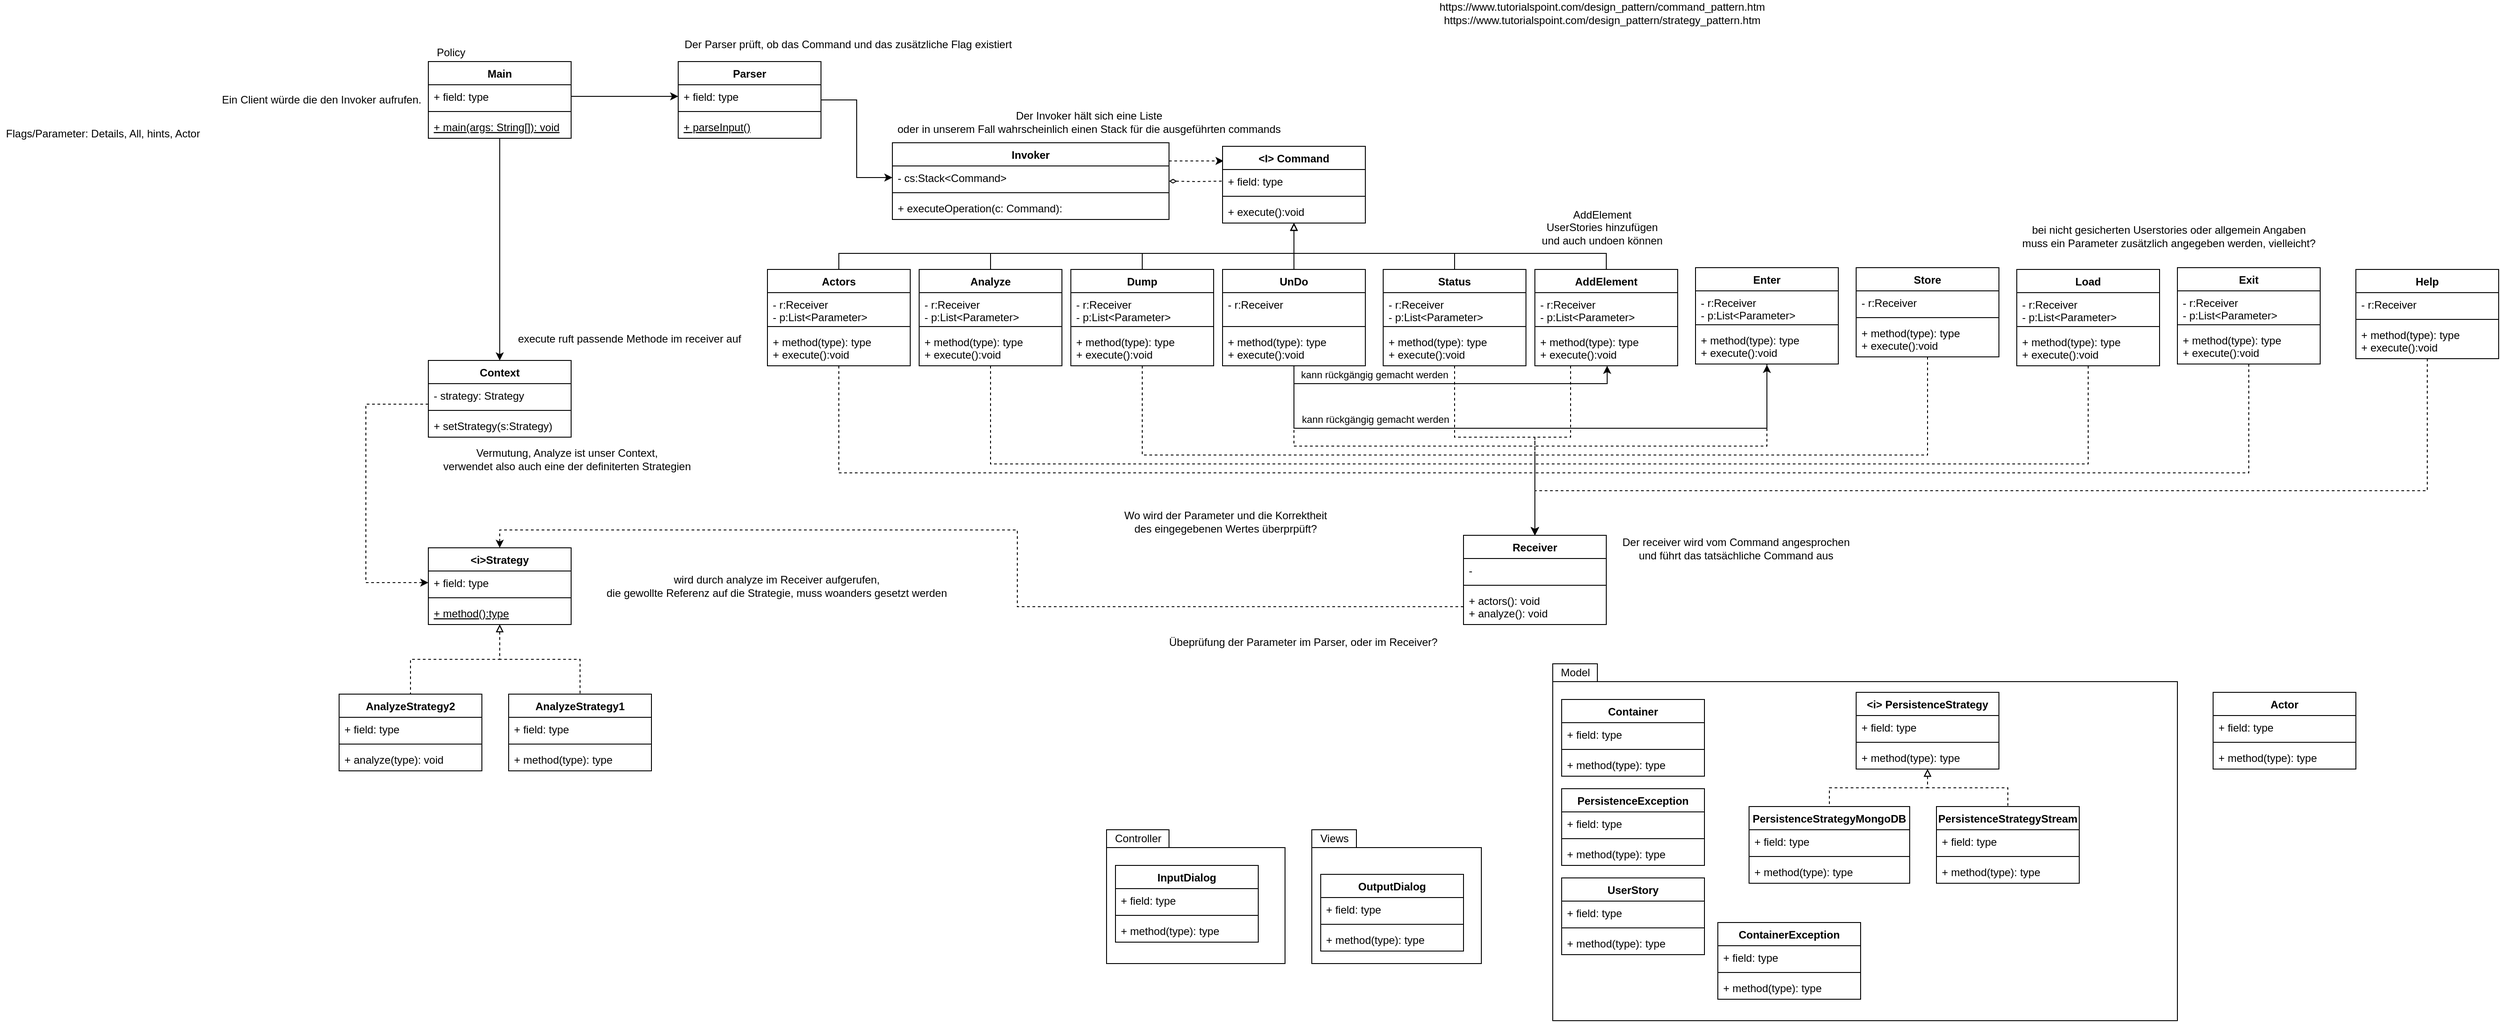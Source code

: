 <mxfile version="14.4.2" type="github">
  <diagram id="5BI3rPNFDfNl3alQkRcO" name="Page-1">
    <mxGraphModel dx="3760" dy="735" grid="1" gridSize="10" guides="1" tooltips="1" connect="1" arrows="1" fold="1" page="1" pageScale="1" pageWidth="1169" pageHeight="827" math="0" shadow="0">
      <root>
        <mxCell id="0" />
        <mxCell id="1" parent="0" />
        <mxCell id="6JhPH0XHJd65RkIRGvUt-177" value="" style="shape=folder;fontStyle=1;spacingTop=10;tabWidth=50;tabHeight=20;tabPosition=left;html=1;" parent="1" vertex="1">
          <mxGeometry x="-610" y="940" width="190" height="150" as="geometry" />
        </mxCell>
        <mxCell id="6JhPH0XHJd65RkIRGvUt-178" value="Views" style="text;html=1;align=center;verticalAlign=middle;resizable=0;points=[];autosize=1;" parent="1" vertex="1">
          <mxGeometry x="-610" y="940" width="50" height="20" as="geometry" />
        </mxCell>
        <mxCell id="6JhPH0XHJd65RkIRGvUt-179" value="OutputDialog" style="swimlane;fontStyle=1;align=center;verticalAlign=top;childLayout=stackLayout;horizontal=1;startSize=26;horizontalStack=0;resizeParent=1;resizeParentMax=0;resizeLast=0;collapsible=1;marginBottom=0;" parent="1" vertex="1">
          <mxGeometry x="-600" y="990" width="160" height="86" as="geometry" />
        </mxCell>
        <mxCell id="6JhPH0XHJd65RkIRGvUt-180" value="+ field: type" style="text;strokeColor=none;fillColor=none;align=left;verticalAlign=top;spacingLeft=4;spacingRight=4;overflow=hidden;rotatable=0;points=[[0,0.5],[1,0.5]];portConstraint=eastwest;" parent="6JhPH0XHJd65RkIRGvUt-179" vertex="1">
          <mxGeometry y="26" width="160" height="26" as="geometry" />
        </mxCell>
        <mxCell id="6JhPH0XHJd65RkIRGvUt-181" value="" style="line;strokeWidth=1;fillColor=none;align=left;verticalAlign=middle;spacingTop=-1;spacingLeft=3;spacingRight=3;rotatable=0;labelPosition=right;points=[];portConstraint=eastwest;" parent="6JhPH0XHJd65RkIRGvUt-179" vertex="1">
          <mxGeometry y="52" width="160" height="8" as="geometry" />
        </mxCell>
        <mxCell id="6JhPH0XHJd65RkIRGvUt-182" value="+ method(type): type" style="text;strokeColor=none;fillColor=none;align=left;verticalAlign=top;spacingLeft=4;spacingRight=4;overflow=hidden;rotatable=0;points=[[0,0.5],[1,0.5]];portConstraint=eastwest;" parent="6JhPH0XHJd65RkIRGvUt-179" vertex="1">
          <mxGeometry y="60" width="160" height="26" as="geometry" />
        </mxCell>
        <mxCell id="6JhPH0XHJd65RkIRGvUt-183" value="" style="shape=folder;fontStyle=1;spacingTop=10;tabWidth=50;tabHeight=20;tabPosition=left;html=1;" parent="1" vertex="1">
          <mxGeometry x="-340" y="754" width="700" height="400" as="geometry" />
        </mxCell>
        <mxCell id="6JhPH0XHJd65RkIRGvUt-184" value="Model" style="text;html=1;align=center;verticalAlign=middle;resizable=0;points=[];autosize=1;" parent="1" vertex="1">
          <mxGeometry x="-340" y="754" width="50" height="20" as="geometry" />
        </mxCell>
        <mxCell id="6JhPH0XHJd65RkIRGvUt-185" value="Container" style="swimlane;fontStyle=1;align=center;verticalAlign=top;childLayout=stackLayout;horizontal=1;startSize=26;horizontalStack=0;resizeParent=1;resizeParentMax=0;resizeLast=0;collapsible=1;marginBottom=0;" parent="1" vertex="1">
          <mxGeometry x="-330" y="794" width="160" height="86" as="geometry" />
        </mxCell>
        <mxCell id="6JhPH0XHJd65RkIRGvUt-186" value="+ field: type" style="text;strokeColor=none;fillColor=none;align=left;verticalAlign=top;spacingLeft=4;spacingRight=4;overflow=hidden;rotatable=0;points=[[0,0.5],[1,0.5]];portConstraint=eastwest;" parent="6JhPH0XHJd65RkIRGvUt-185" vertex="1">
          <mxGeometry y="26" width="160" height="26" as="geometry" />
        </mxCell>
        <mxCell id="6JhPH0XHJd65RkIRGvUt-187" value="" style="line;strokeWidth=1;fillColor=none;align=left;verticalAlign=middle;spacingTop=-1;spacingLeft=3;spacingRight=3;rotatable=0;labelPosition=right;points=[];portConstraint=eastwest;" parent="6JhPH0XHJd65RkIRGvUt-185" vertex="1">
          <mxGeometry y="52" width="160" height="8" as="geometry" />
        </mxCell>
        <mxCell id="6JhPH0XHJd65RkIRGvUt-188" value="+ method(type): type" style="text;strokeColor=none;fillColor=none;align=left;verticalAlign=top;spacingLeft=4;spacingRight=4;overflow=hidden;rotatable=0;points=[[0,0.5],[1,0.5]];portConstraint=eastwest;" parent="6JhPH0XHJd65RkIRGvUt-185" vertex="1">
          <mxGeometry y="60" width="160" height="26" as="geometry" />
        </mxCell>
        <mxCell id="6JhPH0XHJd65RkIRGvUt-189" value="ContainerException" style="swimlane;fontStyle=1;align=center;verticalAlign=top;childLayout=stackLayout;horizontal=1;startSize=26;horizontalStack=0;resizeParent=1;resizeParentMax=0;resizeLast=0;collapsible=1;marginBottom=0;" parent="1" vertex="1">
          <mxGeometry x="-155" y="1044" width="160" height="86" as="geometry" />
        </mxCell>
        <mxCell id="6JhPH0XHJd65RkIRGvUt-190" value="+ field: type" style="text;strokeColor=none;fillColor=none;align=left;verticalAlign=top;spacingLeft=4;spacingRight=4;overflow=hidden;rotatable=0;points=[[0,0.5],[1,0.5]];portConstraint=eastwest;" parent="6JhPH0XHJd65RkIRGvUt-189" vertex="1">
          <mxGeometry y="26" width="160" height="26" as="geometry" />
        </mxCell>
        <mxCell id="6JhPH0XHJd65RkIRGvUt-191" value="" style="line;strokeWidth=1;fillColor=none;align=left;verticalAlign=middle;spacingTop=-1;spacingLeft=3;spacingRight=3;rotatable=0;labelPosition=right;points=[];portConstraint=eastwest;" parent="6JhPH0XHJd65RkIRGvUt-189" vertex="1">
          <mxGeometry y="52" width="160" height="8" as="geometry" />
        </mxCell>
        <mxCell id="6JhPH0XHJd65RkIRGvUt-192" value="+ method(type): type" style="text;strokeColor=none;fillColor=none;align=left;verticalAlign=top;spacingLeft=4;spacingRight=4;overflow=hidden;rotatable=0;points=[[0,0.5],[1,0.5]];portConstraint=eastwest;" parent="6JhPH0XHJd65RkIRGvUt-189" vertex="1">
          <mxGeometry y="60" width="160" height="26" as="geometry" />
        </mxCell>
        <mxCell id="6JhPH0XHJd65RkIRGvUt-193" value="PersistenceException" style="swimlane;fontStyle=1;align=center;verticalAlign=top;childLayout=stackLayout;horizontal=1;startSize=26;horizontalStack=0;resizeParent=1;resizeParentMax=0;resizeLast=0;collapsible=1;marginBottom=0;" parent="1" vertex="1">
          <mxGeometry x="-330" y="894" width="160" height="86" as="geometry" />
        </mxCell>
        <mxCell id="6JhPH0XHJd65RkIRGvUt-194" value="+ field: type" style="text;strokeColor=none;fillColor=none;align=left;verticalAlign=top;spacingLeft=4;spacingRight=4;overflow=hidden;rotatable=0;points=[[0,0.5],[1,0.5]];portConstraint=eastwest;" parent="6JhPH0XHJd65RkIRGvUt-193" vertex="1">
          <mxGeometry y="26" width="160" height="26" as="geometry" />
        </mxCell>
        <mxCell id="6JhPH0XHJd65RkIRGvUt-195" value="" style="line;strokeWidth=1;fillColor=none;align=left;verticalAlign=middle;spacingTop=-1;spacingLeft=3;spacingRight=3;rotatable=0;labelPosition=right;points=[];portConstraint=eastwest;" parent="6JhPH0XHJd65RkIRGvUt-193" vertex="1">
          <mxGeometry y="52" width="160" height="8" as="geometry" />
        </mxCell>
        <mxCell id="6JhPH0XHJd65RkIRGvUt-196" value="+ method(type): type" style="text;strokeColor=none;fillColor=none;align=left;verticalAlign=top;spacingLeft=4;spacingRight=4;overflow=hidden;rotatable=0;points=[[0,0.5],[1,0.5]];portConstraint=eastwest;" parent="6JhPH0XHJd65RkIRGvUt-193" vertex="1">
          <mxGeometry y="60" width="160" height="26" as="geometry" />
        </mxCell>
        <mxCell id="6JhPH0XHJd65RkIRGvUt-197" value="PersistenceStrategyStream" style="swimlane;fontStyle=1;align=center;verticalAlign=top;childLayout=stackLayout;horizontal=1;startSize=26;horizontalStack=0;resizeParent=1;resizeParentMax=0;resizeLast=0;collapsible=1;marginBottom=0;" parent="1" vertex="1">
          <mxGeometry x="90" y="914" width="160" height="86" as="geometry" />
        </mxCell>
        <mxCell id="6JhPH0XHJd65RkIRGvUt-198" value="+ field: type" style="text;strokeColor=none;fillColor=none;align=left;verticalAlign=top;spacingLeft=4;spacingRight=4;overflow=hidden;rotatable=0;points=[[0,0.5],[1,0.5]];portConstraint=eastwest;" parent="6JhPH0XHJd65RkIRGvUt-197" vertex="1">
          <mxGeometry y="26" width="160" height="26" as="geometry" />
        </mxCell>
        <mxCell id="6JhPH0XHJd65RkIRGvUt-199" value="" style="line;strokeWidth=1;fillColor=none;align=left;verticalAlign=middle;spacingTop=-1;spacingLeft=3;spacingRight=3;rotatable=0;labelPosition=right;points=[];portConstraint=eastwest;" parent="6JhPH0XHJd65RkIRGvUt-197" vertex="1">
          <mxGeometry y="52" width="160" height="8" as="geometry" />
        </mxCell>
        <mxCell id="6JhPH0XHJd65RkIRGvUt-200" value="+ method(type): type" style="text;strokeColor=none;fillColor=none;align=left;verticalAlign=top;spacingLeft=4;spacingRight=4;overflow=hidden;rotatable=0;points=[[0,0.5],[1,0.5]];portConstraint=eastwest;" parent="6JhPH0XHJd65RkIRGvUt-197" vertex="1">
          <mxGeometry y="60" width="160" height="26" as="geometry" />
        </mxCell>
        <mxCell id="6JhPH0XHJd65RkIRGvUt-201" value="PersistenceStrategyMongoDB" style="swimlane;fontStyle=1;align=center;verticalAlign=top;childLayout=stackLayout;horizontal=1;startSize=26;horizontalStack=0;resizeParent=1;resizeParentMax=0;resizeLast=0;collapsible=1;marginBottom=0;" parent="1" vertex="1">
          <mxGeometry x="-120" y="914" width="180" height="86" as="geometry" />
        </mxCell>
        <mxCell id="6JhPH0XHJd65RkIRGvUt-202" value="+ field: type" style="text;strokeColor=none;fillColor=none;align=left;verticalAlign=top;spacingLeft=4;spacingRight=4;overflow=hidden;rotatable=0;points=[[0,0.5],[1,0.5]];portConstraint=eastwest;" parent="6JhPH0XHJd65RkIRGvUt-201" vertex="1">
          <mxGeometry y="26" width="180" height="26" as="geometry" />
        </mxCell>
        <mxCell id="6JhPH0XHJd65RkIRGvUt-203" value="" style="line;strokeWidth=1;fillColor=none;align=left;verticalAlign=middle;spacingTop=-1;spacingLeft=3;spacingRight=3;rotatable=0;labelPosition=right;points=[];portConstraint=eastwest;" parent="6JhPH0XHJd65RkIRGvUt-201" vertex="1">
          <mxGeometry y="52" width="180" height="8" as="geometry" />
        </mxCell>
        <mxCell id="6JhPH0XHJd65RkIRGvUt-204" value="+ method(type): type" style="text;strokeColor=none;fillColor=none;align=left;verticalAlign=top;spacingLeft=4;spacingRight=4;overflow=hidden;rotatable=0;points=[[0,0.5],[1,0.5]];portConstraint=eastwest;" parent="6JhPH0XHJd65RkIRGvUt-201" vertex="1">
          <mxGeometry y="60" width="180" height="26" as="geometry" />
        </mxCell>
        <mxCell id="6JhPH0XHJd65RkIRGvUt-205" value="UserStory" style="swimlane;fontStyle=1;align=center;verticalAlign=top;childLayout=stackLayout;horizontal=1;startSize=26;horizontalStack=0;resizeParent=1;resizeParentMax=0;resizeLast=0;collapsible=1;marginBottom=0;" parent="1" vertex="1">
          <mxGeometry x="-330" y="994" width="160" height="86" as="geometry" />
        </mxCell>
        <mxCell id="6JhPH0XHJd65RkIRGvUt-206" value="+ field: type" style="text;strokeColor=none;fillColor=none;align=left;verticalAlign=top;spacingLeft=4;spacingRight=4;overflow=hidden;rotatable=0;points=[[0,0.5],[1,0.5]];portConstraint=eastwest;" parent="6JhPH0XHJd65RkIRGvUt-205" vertex="1">
          <mxGeometry y="26" width="160" height="26" as="geometry" />
        </mxCell>
        <mxCell id="6JhPH0XHJd65RkIRGvUt-207" value="" style="line;strokeWidth=1;fillColor=none;align=left;verticalAlign=middle;spacingTop=-1;spacingLeft=3;spacingRight=3;rotatable=0;labelPosition=right;points=[];portConstraint=eastwest;" parent="6JhPH0XHJd65RkIRGvUt-205" vertex="1">
          <mxGeometry y="52" width="160" height="8" as="geometry" />
        </mxCell>
        <mxCell id="6JhPH0XHJd65RkIRGvUt-208" value="+ method(type): type" style="text;strokeColor=none;fillColor=none;align=left;verticalAlign=top;spacingLeft=4;spacingRight=4;overflow=hidden;rotatable=0;points=[[0,0.5],[1,0.5]];portConstraint=eastwest;" parent="6JhPH0XHJd65RkIRGvUt-205" vertex="1">
          <mxGeometry y="60" width="160" height="26" as="geometry" />
        </mxCell>
        <mxCell id="6JhPH0XHJd65RkIRGvUt-209" style="edgeStyle=orthogonalEdgeStyle;rounded=0;orthogonalLoop=1;jettySize=auto;html=1;entryX=0.5;entryY=0;entryDx=0;entryDy=0;endArrow=none;endFill=0;startArrow=block;startFill=0;dashed=1;" parent="1" source="6JhPH0XHJd65RkIRGvUt-211" target="6JhPH0XHJd65RkIRGvUt-197" edge="1">
          <mxGeometry relative="1" as="geometry" />
        </mxCell>
        <mxCell id="6JhPH0XHJd65RkIRGvUt-210" style="edgeStyle=orthogonalEdgeStyle;rounded=0;orthogonalLoop=1;jettySize=auto;html=1;entryX=0.5;entryY=0;entryDx=0;entryDy=0;endArrow=none;endFill=0;startArrow=block;startFill=0;dashed=1;" parent="1" source="6JhPH0XHJd65RkIRGvUt-211" target="6JhPH0XHJd65RkIRGvUt-201" edge="1">
          <mxGeometry relative="1" as="geometry" />
        </mxCell>
        <mxCell id="6JhPH0XHJd65RkIRGvUt-211" value="&lt;i&gt; PersistenceStrategy" style="swimlane;fontStyle=1;align=center;verticalAlign=top;childLayout=stackLayout;horizontal=1;startSize=26;horizontalStack=0;resizeParent=1;resizeParentMax=0;resizeLast=0;collapsible=1;marginBottom=0;" parent="1" vertex="1">
          <mxGeometry y="786" width="160" height="86" as="geometry" />
        </mxCell>
        <mxCell id="6JhPH0XHJd65RkIRGvUt-212" value="+ field: type" style="text;strokeColor=none;fillColor=none;align=left;verticalAlign=top;spacingLeft=4;spacingRight=4;overflow=hidden;rotatable=0;points=[[0,0.5],[1,0.5]];portConstraint=eastwest;" parent="6JhPH0XHJd65RkIRGvUt-211" vertex="1">
          <mxGeometry y="26" width="160" height="26" as="geometry" />
        </mxCell>
        <mxCell id="6JhPH0XHJd65RkIRGvUt-213" value="" style="line;strokeWidth=1;fillColor=none;align=left;verticalAlign=middle;spacingTop=-1;spacingLeft=3;spacingRight=3;rotatable=0;labelPosition=right;points=[];portConstraint=eastwest;" parent="6JhPH0XHJd65RkIRGvUt-211" vertex="1">
          <mxGeometry y="52" width="160" height="8" as="geometry" />
        </mxCell>
        <mxCell id="6JhPH0XHJd65RkIRGvUt-214" value="+ method(type): type" style="text;strokeColor=none;fillColor=none;align=left;verticalAlign=top;spacingLeft=4;spacingRight=4;overflow=hidden;rotatable=0;points=[[0,0.5],[1,0.5]];portConstraint=eastwest;" parent="6JhPH0XHJd65RkIRGvUt-211" vertex="1">
          <mxGeometry y="60" width="160" height="26" as="geometry" />
        </mxCell>
        <mxCell id="6JhPH0XHJd65RkIRGvUt-215" value="" style="shape=folder;fontStyle=1;spacingTop=10;tabWidth=70;tabHeight=20;tabPosition=left;html=1;" parent="1" vertex="1">
          <mxGeometry x="-840" y="940" width="200" height="150" as="geometry" />
        </mxCell>
        <mxCell id="6JhPH0XHJd65RkIRGvUt-216" value="Controller" style="text;html=1;align=center;verticalAlign=middle;resizable=0;points=[];autosize=1;" parent="1" vertex="1">
          <mxGeometry x="-840" y="940" width="70" height="20" as="geometry" />
        </mxCell>
        <mxCell id="6JhPH0XHJd65RkIRGvUt-217" value="InputDialog" style="swimlane;fontStyle=1;align=center;verticalAlign=top;childLayout=stackLayout;horizontal=1;startSize=26;horizontalStack=0;resizeParent=1;resizeParentMax=0;resizeLast=0;collapsible=1;marginBottom=0;" parent="1" vertex="1">
          <mxGeometry x="-830" y="980" width="160" height="86" as="geometry" />
        </mxCell>
        <mxCell id="6JhPH0XHJd65RkIRGvUt-218" value="+ field: type" style="text;strokeColor=none;fillColor=none;align=left;verticalAlign=top;spacingLeft=4;spacingRight=4;overflow=hidden;rotatable=0;points=[[0,0.5],[1,0.5]];portConstraint=eastwest;" parent="6JhPH0XHJd65RkIRGvUt-217" vertex="1">
          <mxGeometry y="26" width="160" height="26" as="geometry" />
        </mxCell>
        <mxCell id="6JhPH0XHJd65RkIRGvUt-219" value="" style="line;strokeWidth=1;fillColor=none;align=left;verticalAlign=middle;spacingTop=-1;spacingLeft=3;spacingRight=3;rotatable=0;labelPosition=right;points=[];portConstraint=eastwest;" parent="6JhPH0XHJd65RkIRGvUt-217" vertex="1">
          <mxGeometry y="52" width="160" height="8" as="geometry" />
        </mxCell>
        <mxCell id="6JhPH0XHJd65RkIRGvUt-220" value="+ method(type): type" style="text;strokeColor=none;fillColor=none;align=left;verticalAlign=top;spacingLeft=4;spacingRight=4;overflow=hidden;rotatable=0;points=[[0,0.5],[1,0.5]];portConstraint=eastwest;" parent="6JhPH0XHJd65RkIRGvUt-217" vertex="1">
          <mxGeometry y="60" width="160" height="26" as="geometry" />
        </mxCell>
        <mxCell id="6JhPH0XHJd65RkIRGvUt-222" style="edgeStyle=orthogonalEdgeStyle;rounded=0;orthogonalLoop=1;jettySize=auto;html=1;entryX=0.5;entryY=0;entryDx=0;entryDy=0;exitX=0.5;exitY=1;exitDx=0;exitDy=0;exitPerimeter=0;" parent="1" source="6JhPH0XHJd65RkIRGvUt-226" target="6JhPH0XHJd65RkIRGvUt-296" edge="1">
          <mxGeometry relative="1" as="geometry">
            <Array as="points">
              <mxPoint x="-1520" y="330" />
              <mxPoint x="-1520" y="330" />
            </Array>
          </mxGeometry>
        </mxCell>
        <mxCell id="6JhPH0XHJd65RkIRGvUt-223" value="Main" style="swimlane;fontStyle=1;align=center;verticalAlign=top;childLayout=stackLayout;horizontal=1;startSize=26;horizontalStack=0;resizeParent=1;resizeParentMax=0;resizeLast=0;collapsible=1;marginBottom=0;" parent="1" vertex="1">
          <mxGeometry x="-1600" y="79" width="160" height="86" as="geometry" />
        </mxCell>
        <mxCell id="6JhPH0XHJd65RkIRGvUt-224" value="+ field: type" style="text;strokeColor=none;fillColor=none;align=left;verticalAlign=top;spacingLeft=4;spacingRight=4;overflow=hidden;rotatable=0;points=[[0,0.5],[1,0.5]];portConstraint=eastwest;" parent="6JhPH0XHJd65RkIRGvUt-223" vertex="1">
          <mxGeometry y="26" width="160" height="26" as="geometry" />
        </mxCell>
        <mxCell id="6JhPH0XHJd65RkIRGvUt-225" value="" style="line;strokeWidth=1;fillColor=none;align=left;verticalAlign=middle;spacingTop=-1;spacingLeft=3;spacingRight=3;rotatable=0;labelPosition=right;points=[];portConstraint=eastwest;" parent="6JhPH0XHJd65RkIRGvUt-223" vertex="1">
          <mxGeometry y="52" width="160" height="8" as="geometry" />
        </mxCell>
        <mxCell id="6JhPH0XHJd65RkIRGvUt-226" value="+ main(args: String[]): void" style="text;strokeColor=none;fillColor=none;align=left;verticalAlign=top;spacingLeft=4;spacingRight=4;overflow=hidden;rotatable=0;points=[[0,0.5],[1,0.5]];portConstraint=eastwest;fontStyle=4" parent="6JhPH0XHJd65RkIRGvUt-223" vertex="1">
          <mxGeometry y="60" width="160" height="26" as="geometry" />
        </mxCell>
        <mxCell id="6JhPH0XHJd65RkIRGvUt-227" style="edgeStyle=orthogonalEdgeStyle;rounded=0;orthogonalLoop=1;jettySize=auto;html=1;entryX=0.007;entryY=0.191;entryDx=0;entryDy=0;entryPerimeter=0;startArrow=none;startFill=0;dashed=1;" parent="1" source="6JhPH0XHJd65RkIRGvUt-228" target="6JhPH0XHJd65RkIRGvUt-238" edge="1">
          <mxGeometry relative="1" as="geometry">
            <Array as="points">
              <mxPoint x="-740" y="190" />
            </Array>
          </mxGeometry>
        </mxCell>
        <mxCell id="6JhPH0XHJd65RkIRGvUt-228" value="Invoker" style="swimlane;fontStyle=1;align=center;verticalAlign=top;childLayout=stackLayout;horizontal=1;startSize=26;horizontalStack=0;resizeParent=1;resizeParentMax=0;resizeLast=0;collapsible=1;marginBottom=0;" parent="1" vertex="1">
          <mxGeometry x="-1080" y="170" width="310" height="86" as="geometry" />
        </mxCell>
        <mxCell id="6JhPH0XHJd65RkIRGvUt-229" value="- cs:Stack&lt;Command&gt;" style="text;strokeColor=none;fillColor=none;align=left;verticalAlign=top;spacingLeft=4;spacingRight=4;overflow=hidden;rotatable=0;points=[[0,0.5],[1,0.5]];portConstraint=eastwest;" parent="6JhPH0XHJd65RkIRGvUt-228" vertex="1">
          <mxGeometry y="26" width="310" height="26" as="geometry" />
        </mxCell>
        <mxCell id="6JhPH0XHJd65RkIRGvUt-230" value="" style="line;strokeWidth=1;fillColor=none;align=left;verticalAlign=middle;spacingTop=-1;spacingLeft=3;spacingRight=3;rotatable=0;labelPosition=right;points=[];portConstraint=eastwest;" parent="6JhPH0XHJd65RkIRGvUt-228" vertex="1">
          <mxGeometry y="52" width="310" height="8" as="geometry" />
        </mxCell>
        <mxCell id="6JhPH0XHJd65RkIRGvUt-231" value="+ executeOperation(c: Command): " style="text;strokeColor=none;fillColor=none;align=left;verticalAlign=top;spacingLeft=4;spacingRight=4;overflow=hidden;rotatable=0;points=[[0,0.5],[1,0.5]];portConstraint=eastwest;fontStyle=0" parent="6JhPH0XHJd65RkIRGvUt-228" vertex="1">
          <mxGeometry y="60" width="310" height="26" as="geometry" />
        </mxCell>
        <mxCell id="6JhPH0XHJd65RkIRGvUt-232" style="edgeStyle=orthogonalEdgeStyle;rounded=0;orthogonalLoop=1;jettySize=auto;html=1;entryX=0.5;entryY=0;entryDx=0;entryDy=0;startArrow=block;startFill=0;endArrow=none;endFill=0;" parent="1" source="6JhPH0XHJd65RkIRGvUt-238" target="6JhPH0XHJd65RkIRGvUt-277" edge="1">
          <mxGeometry relative="1" as="geometry">
            <Array as="points">
              <mxPoint x="-630" y="294" />
              <mxPoint x="-800" y="294" />
            </Array>
          </mxGeometry>
        </mxCell>
        <mxCell id="6JhPH0XHJd65RkIRGvUt-233" style="edgeStyle=orthogonalEdgeStyle;rounded=0;orthogonalLoop=1;jettySize=auto;html=1;entryX=0.5;entryY=0;entryDx=0;entryDy=0;startArrow=block;startFill=0;endArrow=none;endFill=0;" parent="1" source="6JhPH0XHJd65RkIRGvUt-238" target="6JhPH0XHJd65RkIRGvUt-267" edge="1">
          <mxGeometry relative="1" as="geometry" />
        </mxCell>
        <mxCell id="6JhPH0XHJd65RkIRGvUt-234" style="edgeStyle=orthogonalEdgeStyle;rounded=0;orthogonalLoop=1;jettySize=auto;html=1;entryX=0.5;entryY=0;entryDx=0;entryDy=0;startArrow=block;startFill=0;endArrow=none;endFill=0;" parent="1" source="6JhPH0XHJd65RkIRGvUt-238" target="6JhPH0XHJd65RkIRGvUt-248" edge="1">
          <mxGeometry relative="1" as="geometry">
            <Array as="points">
              <mxPoint x="-630" y="294" />
              <mxPoint x="-970" y="294" />
            </Array>
          </mxGeometry>
        </mxCell>
        <mxCell id="6JhPH0XHJd65RkIRGvUt-235" style="edgeStyle=orthogonalEdgeStyle;rounded=0;orthogonalLoop=1;jettySize=auto;html=1;entryX=0.5;entryY=0;entryDx=0;entryDy=0;startArrow=block;startFill=0;endArrow=none;endFill=0;" parent="1" source="6JhPH0XHJd65RkIRGvUt-238" target="6JhPH0XHJd65RkIRGvUt-258" edge="1">
          <mxGeometry relative="1" as="geometry">
            <Array as="points">
              <mxPoint x="-630" y="294" />
              <mxPoint x="-1140" y="294" />
            </Array>
          </mxGeometry>
        </mxCell>
        <mxCell id="6JhPH0XHJd65RkIRGvUt-236" style="edgeStyle=orthogonalEdgeStyle;rounded=0;orthogonalLoop=1;jettySize=auto;html=1;entryX=0.5;entryY=0;entryDx=0;entryDy=0;startArrow=block;startFill=0;endArrow=none;endFill=0;" parent="1" source="6JhPH0XHJd65RkIRGvUt-238" target="6JhPH0XHJd65RkIRGvUt-272" edge="1">
          <mxGeometry relative="1" as="geometry">
            <Array as="points">
              <mxPoint x="-630" y="294" />
              <mxPoint x="-450" y="294" />
            </Array>
          </mxGeometry>
        </mxCell>
        <mxCell id="6JhPH0XHJd65RkIRGvUt-237" style="edgeStyle=orthogonalEdgeStyle;rounded=0;orthogonalLoop=1;jettySize=auto;html=1;entryX=0.5;entryY=0;entryDx=0;entryDy=0;startArrow=block;startFill=0;endArrow=none;endFill=0;" parent="1" source="6JhPH0XHJd65RkIRGvUt-238" target="6JhPH0XHJd65RkIRGvUt-253" edge="1">
          <mxGeometry relative="1" as="geometry">
            <Array as="points">
              <mxPoint x="-630" y="294" />
              <mxPoint x="-280" y="294" />
            </Array>
          </mxGeometry>
        </mxCell>
        <mxCell id="6JhPH0XHJd65RkIRGvUt-238" value="&lt;I&gt; Command" style="swimlane;fontStyle=1;align=center;verticalAlign=top;childLayout=stackLayout;horizontal=1;startSize=26;horizontalStack=0;resizeParent=1;resizeParentMax=0;resizeLast=0;collapsible=1;marginBottom=0;" parent="1" vertex="1">
          <mxGeometry x="-710" y="174" width="160" height="86" as="geometry" />
        </mxCell>
        <mxCell id="6JhPH0XHJd65RkIRGvUt-239" value="+ field: type" style="text;strokeColor=none;fillColor=none;align=left;verticalAlign=top;spacingLeft=4;spacingRight=4;overflow=hidden;rotatable=0;points=[[0,0.5],[1,0.5]];portConstraint=eastwest;" parent="6JhPH0XHJd65RkIRGvUt-238" vertex="1">
          <mxGeometry y="26" width="160" height="26" as="geometry" />
        </mxCell>
        <mxCell id="6JhPH0XHJd65RkIRGvUt-240" value="" style="line;strokeWidth=1;fillColor=none;align=left;verticalAlign=middle;spacingTop=-1;spacingLeft=3;spacingRight=3;rotatable=0;labelPosition=right;points=[];portConstraint=eastwest;" parent="6JhPH0XHJd65RkIRGvUt-238" vertex="1">
          <mxGeometry y="52" width="160" height="8" as="geometry" />
        </mxCell>
        <mxCell id="6JhPH0XHJd65RkIRGvUt-241" value="+ execute():void" style="text;strokeColor=none;fillColor=none;align=left;verticalAlign=top;spacingLeft=4;spacingRight=4;overflow=hidden;rotatable=0;points=[[0,0.5],[1,0.5]];portConstraint=eastwest;fontStyle=0" parent="6JhPH0XHJd65RkIRGvUt-238" vertex="1">
          <mxGeometry y="60" width="160" height="26" as="geometry" />
        </mxCell>
        <mxCell id="6JhPH0XHJd65RkIRGvUt-242" style="edgeStyle=orthogonalEdgeStyle;rounded=0;orthogonalLoop=1;jettySize=auto;html=1;entryX=0;entryY=0.5;entryDx=0;entryDy=0;dashed=1;startArrow=diamondThin;startFill=0;endArrow=none;endFill=0;" parent="1" target="6JhPH0XHJd65RkIRGvUt-239" edge="1">
          <mxGeometry relative="1" as="geometry">
            <mxPoint x="-770" y="213" as="sourcePoint" />
          </mxGeometry>
        </mxCell>
        <mxCell id="6JhPH0XHJd65RkIRGvUt-243" value="Receiver" style="swimlane;fontStyle=1;align=center;verticalAlign=top;childLayout=stackLayout;horizontal=1;startSize=26;horizontalStack=0;resizeParent=1;resizeParentMax=0;resizeLast=0;collapsible=1;marginBottom=0;" parent="1" vertex="1">
          <mxGeometry x="-440" y="610" width="160" height="100" as="geometry" />
        </mxCell>
        <mxCell id="6JhPH0XHJd65RkIRGvUt-244" value="-" style="text;strokeColor=none;fillColor=none;align=left;verticalAlign=top;spacingLeft=4;spacingRight=4;overflow=hidden;rotatable=0;points=[[0,0.5],[1,0.5]];portConstraint=eastwest;" parent="6JhPH0XHJd65RkIRGvUt-243" vertex="1">
          <mxGeometry y="26" width="160" height="26" as="geometry" />
        </mxCell>
        <mxCell id="6JhPH0XHJd65RkIRGvUt-245" value="" style="line;strokeWidth=1;fillColor=none;align=left;verticalAlign=middle;spacingTop=-1;spacingLeft=3;spacingRight=3;rotatable=0;labelPosition=right;points=[];portConstraint=eastwest;" parent="6JhPH0XHJd65RkIRGvUt-243" vertex="1">
          <mxGeometry y="52" width="160" height="8" as="geometry" />
        </mxCell>
        <mxCell id="6JhPH0XHJd65RkIRGvUt-246" value="+ actors(): void&#xa;+ analyze(): void&#xa;" style="text;strokeColor=none;fillColor=none;align=left;verticalAlign=top;spacingLeft=4;spacingRight=4;overflow=hidden;rotatable=0;points=[[0,0.5],[1,0.5]];portConstraint=eastwest;fontStyle=0" parent="6JhPH0XHJd65RkIRGvUt-243" vertex="1">
          <mxGeometry y="60" width="160" height="40" as="geometry" />
        </mxCell>
        <mxCell id="6JhPH0XHJd65RkIRGvUt-247" style="edgeStyle=orthogonalEdgeStyle;rounded=0;orthogonalLoop=1;jettySize=auto;html=1;entryX=0.5;entryY=0;entryDx=0;entryDy=0;dashed=1;startArrow=none;startFill=0;" parent="1" source="6JhPH0XHJd65RkIRGvUt-248" target="6JhPH0XHJd65RkIRGvUt-243" edge="1">
          <mxGeometry relative="1" as="geometry">
            <Array as="points">
              <mxPoint x="-970" y="530" />
              <mxPoint x="-360" y="530" />
            </Array>
          </mxGeometry>
        </mxCell>
        <mxCell id="6JhPH0XHJd65RkIRGvUt-248" value="Analyze" style="swimlane;fontStyle=1;align=center;verticalAlign=top;childLayout=stackLayout;horizontal=1;startSize=26;horizontalStack=0;resizeParent=1;resizeParentMax=0;resizeLast=0;collapsible=1;marginBottom=0;" parent="1" vertex="1">
          <mxGeometry x="-1050" y="312" width="160" height="108" as="geometry" />
        </mxCell>
        <mxCell id="6JhPH0XHJd65RkIRGvUt-249" value="- r:Receiver&#xa;- p:List&lt;Parameter&gt;&#xa;&#xa;&#xa;" style="text;strokeColor=none;fillColor=none;align=left;verticalAlign=top;spacingLeft=4;spacingRight=4;overflow=hidden;rotatable=0;points=[[0,0.5],[1,0.5]];portConstraint=eastwest;" parent="6JhPH0XHJd65RkIRGvUt-248" vertex="1">
          <mxGeometry y="26" width="160" height="34" as="geometry" />
        </mxCell>
        <mxCell id="6JhPH0XHJd65RkIRGvUt-250" value="" style="line;strokeWidth=1;fillColor=none;align=left;verticalAlign=middle;spacingTop=-1;spacingLeft=3;spacingRight=3;rotatable=0;labelPosition=right;points=[];portConstraint=eastwest;" parent="6JhPH0XHJd65RkIRGvUt-248" vertex="1">
          <mxGeometry y="60" width="160" height="8" as="geometry" />
        </mxCell>
        <mxCell id="6JhPH0XHJd65RkIRGvUt-251" value="+ method(type): type&#xa;+ execute():void" style="text;strokeColor=none;fillColor=none;align=left;verticalAlign=top;spacingLeft=4;spacingRight=4;overflow=hidden;rotatable=0;points=[[0,0.5],[1,0.5]];portConstraint=eastwest;fontStyle=0" parent="6JhPH0XHJd65RkIRGvUt-248" vertex="1">
          <mxGeometry y="68" width="160" height="40" as="geometry" />
        </mxCell>
        <mxCell id="6JhPH0XHJd65RkIRGvUt-252" style="edgeStyle=orthogonalEdgeStyle;rounded=0;orthogonalLoop=1;jettySize=auto;html=1;entryX=0.5;entryY=0;entryDx=0;entryDy=0;dashed=1;startArrow=none;startFill=0;exitX=0.25;exitY=1;exitDx=0;exitDy=0;" parent="1" source="6JhPH0XHJd65RkIRGvUt-253" target="6JhPH0XHJd65RkIRGvUt-243" edge="1">
          <mxGeometry relative="1" as="geometry">
            <Array as="points">
              <mxPoint x="-320" y="500" />
              <mxPoint x="-360" y="500" />
            </Array>
          </mxGeometry>
        </mxCell>
        <mxCell id="6JhPH0XHJd65RkIRGvUt-253" value="AddElement" style="swimlane;fontStyle=1;align=center;verticalAlign=top;childLayout=stackLayout;horizontal=1;startSize=26;horizontalStack=0;resizeParent=1;resizeParentMax=0;resizeLast=0;collapsible=1;marginBottom=0;" parent="1" vertex="1">
          <mxGeometry x="-360" y="312" width="160" height="108" as="geometry" />
        </mxCell>
        <mxCell id="6JhPH0XHJd65RkIRGvUt-254" value="- r:Receiver&#xa;- p:List&lt;Parameter&gt;&#xa;&#xa;&#xa;" style="text;strokeColor=none;fillColor=none;align=left;verticalAlign=top;spacingLeft=4;spacingRight=4;overflow=hidden;rotatable=0;points=[[0,0.5],[1,0.5]];portConstraint=eastwest;" parent="6JhPH0XHJd65RkIRGvUt-253" vertex="1">
          <mxGeometry y="26" width="160" height="34" as="geometry" />
        </mxCell>
        <mxCell id="6JhPH0XHJd65RkIRGvUt-255" value="" style="line;strokeWidth=1;fillColor=none;align=left;verticalAlign=middle;spacingTop=-1;spacingLeft=3;spacingRight=3;rotatable=0;labelPosition=right;points=[];portConstraint=eastwest;" parent="6JhPH0XHJd65RkIRGvUt-253" vertex="1">
          <mxGeometry y="60" width="160" height="8" as="geometry" />
        </mxCell>
        <mxCell id="6JhPH0XHJd65RkIRGvUt-256" value="+ method(type): type&#xa;+ execute():void" style="text;strokeColor=none;fillColor=none;align=left;verticalAlign=top;spacingLeft=4;spacingRight=4;overflow=hidden;rotatable=0;points=[[0,0.5],[1,0.5]];portConstraint=eastwest;fontStyle=0" parent="6JhPH0XHJd65RkIRGvUt-253" vertex="1">
          <mxGeometry y="68" width="160" height="40" as="geometry" />
        </mxCell>
        <mxCell id="6JhPH0XHJd65RkIRGvUt-257" style="edgeStyle=orthogonalEdgeStyle;rounded=0;orthogonalLoop=1;jettySize=auto;html=1;entryX=0.5;entryY=0;entryDx=0;entryDy=0;dashed=1;startArrow=none;startFill=0;" parent="1" source="6JhPH0XHJd65RkIRGvUt-258" target="6JhPH0XHJd65RkIRGvUt-243" edge="1">
          <mxGeometry relative="1" as="geometry">
            <Array as="points">
              <mxPoint x="-1140" y="540" />
              <mxPoint x="-360" y="540" />
            </Array>
          </mxGeometry>
        </mxCell>
        <mxCell id="6JhPH0XHJd65RkIRGvUt-258" value="Actors" style="swimlane;fontStyle=1;align=center;verticalAlign=top;childLayout=stackLayout;horizontal=1;startSize=26;horizontalStack=0;resizeParent=1;resizeParentMax=0;resizeLast=0;collapsible=1;marginBottom=0;" parent="1" vertex="1">
          <mxGeometry x="-1220" y="312" width="160" height="108" as="geometry" />
        </mxCell>
        <mxCell id="6JhPH0XHJd65RkIRGvUt-259" value="- r:Receiver&#xa;- p:List&lt;Parameter&gt;&#xa;" style="text;strokeColor=none;fillColor=none;align=left;verticalAlign=top;spacingLeft=4;spacingRight=4;overflow=hidden;rotatable=0;points=[[0,0.5],[1,0.5]];portConstraint=eastwest;" parent="6JhPH0XHJd65RkIRGvUt-258" vertex="1">
          <mxGeometry y="26" width="160" height="34" as="geometry" />
        </mxCell>
        <mxCell id="6JhPH0XHJd65RkIRGvUt-260" value="" style="line;strokeWidth=1;fillColor=none;align=left;verticalAlign=middle;spacingTop=-1;spacingLeft=3;spacingRight=3;rotatable=0;labelPosition=right;points=[];portConstraint=eastwest;" parent="6JhPH0XHJd65RkIRGvUt-258" vertex="1">
          <mxGeometry y="60" width="160" height="8" as="geometry" />
        </mxCell>
        <mxCell id="6JhPH0XHJd65RkIRGvUt-261" value="+ method(type): type&#xa;+ execute():void" style="text;strokeColor=none;fillColor=none;align=left;verticalAlign=top;spacingLeft=4;spacingRight=4;overflow=hidden;rotatable=0;points=[[0,0.5],[1,0.5]];portConstraint=eastwest;fontStyle=0" parent="6JhPH0XHJd65RkIRGvUt-258" vertex="1">
          <mxGeometry y="68" width="160" height="40" as="geometry" />
        </mxCell>
        <mxCell id="6JhPH0XHJd65RkIRGvUt-262" style="edgeStyle=orthogonalEdgeStyle;rounded=0;orthogonalLoop=1;jettySize=auto;html=1;entryX=0.506;entryY=1;entryDx=0;entryDy=0;entryPerimeter=0;" parent="1" source="6JhPH0XHJd65RkIRGvUt-267" target="6JhPH0XHJd65RkIRGvUt-256" edge="1">
          <mxGeometry relative="1" as="geometry">
            <mxPoint x="-550" y="460" as="targetPoint" />
            <Array as="points">
              <mxPoint x="-630" y="440" />
              <mxPoint x="-279" y="440" />
            </Array>
          </mxGeometry>
        </mxCell>
        <mxCell id="6JhPH0XHJd65RkIRGvUt-263" value="kann rückgängig gemacht werden" style="edgeLabel;html=1;align=center;verticalAlign=middle;resizable=0;points=[];" parent="6JhPH0XHJd65RkIRGvUt-262" vertex="1" connectable="0">
          <mxGeometry x="-0.125" y="-3" relative="1" as="geometry">
            <mxPoint x="-61" y="-13" as="offset" />
          </mxGeometry>
        </mxCell>
        <mxCell id="6JhPH0XHJd65RkIRGvUt-264" style="edgeStyle=orthogonalEdgeStyle;rounded=0;orthogonalLoop=1;jettySize=auto;html=1;entryX=0.5;entryY=1.025;entryDx=0;entryDy=0;entryPerimeter=0;" parent="1" source="6JhPH0XHJd65RkIRGvUt-267" target="6JhPH0XHJd65RkIRGvUt-310" edge="1">
          <mxGeometry relative="1" as="geometry">
            <mxPoint x="-360" y="490" as="targetPoint" />
            <Array as="points">
              <mxPoint x="-630" y="490" />
              <mxPoint x="-100" y="490" />
            </Array>
          </mxGeometry>
        </mxCell>
        <mxCell id="6JhPH0XHJd65RkIRGvUt-265" value="kann rückgängig gemacht werden" style="edgeLabel;html=1;align=center;verticalAlign=middle;resizable=0;points=[];" parent="6JhPH0XHJd65RkIRGvUt-264" vertex="1" connectable="0">
          <mxGeometry x="-0.039" y="2" relative="1" as="geometry">
            <mxPoint x="-162" y="-8" as="offset" />
          </mxGeometry>
        </mxCell>
        <mxCell id="6JhPH0XHJd65RkIRGvUt-266" style="edgeStyle=orthogonalEdgeStyle;rounded=0;orthogonalLoop=1;jettySize=auto;html=1;entryX=0.5;entryY=0;entryDx=0;entryDy=0;dashed=1;startArrow=none;startFill=0;" parent="1" source="6JhPH0XHJd65RkIRGvUt-267" target="6JhPH0XHJd65RkIRGvUt-243" edge="1">
          <mxGeometry relative="1" as="geometry">
            <Array as="points">
              <mxPoint x="-630" y="510" />
              <mxPoint x="-360" y="510" />
            </Array>
          </mxGeometry>
        </mxCell>
        <mxCell id="6JhPH0XHJd65RkIRGvUt-267" value="UnDo" style="swimlane;fontStyle=1;align=center;verticalAlign=top;childLayout=stackLayout;horizontal=1;startSize=26;horizontalStack=0;resizeParent=1;resizeParentMax=0;resizeLast=0;collapsible=1;marginBottom=0;" parent="1" vertex="1">
          <mxGeometry x="-710" y="312" width="160" height="108" as="geometry" />
        </mxCell>
        <mxCell id="6JhPH0XHJd65RkIRGvUt-268" value="- r:Receiver" style="text;strokeColor=none;fillColor=none;align=left;verticalAlign=top;spacingLeft=4;spacingRight=4;overflow=hidden;rotatable=0;points=[[0,0.5],[1,0.5]];portConstraint=eastwest;" parent="6JhPH0XHJd65RkIRGvUt-267" vertex="1">
          <mxGeometry y="26" width="160" height="34" as="geometry" />
        </mxCell>
        <mxCell id="6JhPH0XHJd65RkIRGvUt-269" value="" style="line;strokeWidth=1;fillColor=none;align=left;verticalAlign=middle;spacingTop=-1;spacingLeft=3;spacingRight=3;rotatable=0;labelPosition=right;points=[];portConstraint=eastwest;" parent="6JhPH0XHJd65RkIRGvUt-267" vertex="1">
          <mxGeometry y="60" width="160" height="8" as="geometry" />
        </mxCell>
        <mxCell id="6JhPH0XHJd65RkIRGvUt-270" value="+ method(type): type&#xa;+ execute():void" style="text;strokeColor=none;fillColor=none;align=left;verticalAlign=top;spacingLeft=4;spacingRight=4;overflow=hidden;rotatable=0;points=[[0,0.5],[1,0.5]];portConstraint=eastwest;fontStyle=0" parent="6JhPH0XHJd65RkIRGvUt-267" vertex="1">
          <mxGeometry y="68" width="160" height="40" as="geometry" />
        </mxCell>
        <mxCell id="6JhPH0XHJd65RkIRGvUt-271" style="edgeStyle=orthogonalEdgeStyle;rounded=0;orthogonalLoop=1;jettySize=auto;html=1;entryX=0.5;entryY=0;entryDx=0;entryDy=0;dashed=1;startArrow=none;startFill=0;" parent="1" source="6JhPH0XHJd65RkIRGvUt-272" target="6JhPH0XHJd65RkIRGvUt-243" edge="1">
          <mxGeometry relative="1" as="geometry">
            <Array as="points">
              <mxPoint x="-450" y="500" />
              <mxPoint x="-360" y="500" />
            </Array>
          </mxGeometry>
        </mxCell>
        <mxCell id="6JhPH0XHJd65RkIRGvUt-272" value="Status" style="swimlane;fontStyle=1;align=center;verticalAlign=top;childLayout=stackLayout;horizontal=1;startSize=26;horizontalStack=0;resizeParent=1;resizeParentMax=0;resizeLast=0;collapsible=1;marginBottom=0;" parent="1" vertex="1">
          <mxGeometry x="-530" y="312" width="160" height="108" as="geometry" />
        </mxCell>
        <mxCell id="6JhPH0XHJd65RkIRGvUt-273" value="- r:Receiver&#xa;- p:List&lt;Parameter&gt;&#xa;&#xa;&#xa;" style="text;strokeColor=none;fillColor=none;align=left;verticalAlign=top;spacingLeft=4;spacingRight=4;overflow=hidden;rotatable=0;points=[[0,0.5],[1,0.5]];portConstraint=eastwest;" parent="6JhPH0XHJd65RkIRGvUt-272" vertex="1">
          <mxGeometry y="26" width="160" height="34" as="geometry" />
        </mxCell>
        <mxCell id="6JhPH0XHJd65RkIRGvUt-274" value="" style="line;strokeWidth=1;fillColor=none;align=left;verticalAlign=middle;spacingTop=-1;spacingLeft=3;spacingRight=3;rotatable=0;labelPosition=right;points=[];portConstraint=eastwest;" parent="6JhPH0XHJd65RkIRGvUt-272" vertex="1">
          <mxGeometry y="60" width="160" height="8" as="geometry" />
        </mxCell>
        <mxCell id="6JhPH0XHJd65RkIRGvUt-275" value="+ method(type): type&#xa;+ execute():void" style="text;strokeColor=none;fillColor=none;align=left;verticalAlign=top;spacingLeft=4;spacingRight=4;overflow=hidden;rotatable=0;points=[[0,0.5],[1,0.5]];portConstraint=eastwest;fontStyle=0" parent="6JhPH0XHJd65RkIRGvUt-272" vertex="1">
          <mxGeometry y="68" width="160" height="40" as="geometry" />
        </mxCell>
        <mxCell id="6JhPH0XHJd65RkIRGvUt-276" style="edgeStyle=orthogonalEdgeStyle;rounded=0;orthogonalLoop=1;jettySize=auto;html=1;entryX=0.5;entryY=0;entryDx=0;entryDy=0;dashed=1;startArrow=none;startFill=0;" parent="1" source="6JhPH0XHJd65RkIRGvUt-277" target="6JhPH0XHJd65RkIRGvUt-243" edge="1">
          <mxGeometry relative="1" as="geometry">
            <Array as="points">
              <mxPoint x="-800" y="520" />
              <mxPoint x="-360" y="520" />
            </Array>
          </mxGeometry>
        </mxCell>
        <mxCell id="6JhPH0XHJd65RkIRGvUt-277" value="Dump" style="swimlane;fontStyle=1;align=center;verticalAlign=top;childLayout=stackLayout;horizontal=1;startSize=26;horizontalStack=0;resizeParent=1;resizeParentMax=0;resizeLast=0;collapsible=1;marginBottom=0;" parent="1" vertex="1">
          <mxGeometry x="-880" y="312" width="160" height="108" as="geometry" />
        </mxCell>
        <mxCell id="6JhPH0XHJd65RkIRGvUt-278" value="- r:Receiver&#xa;- p:List&lt;Parameter&gt;&#xa;&#xa;&#xa;" style="text;strokeColor=none;fillColor=none;align=left;verticalAlign=top;spacingLeft=4;spacingRight=4;overflow=hidden;rotatable=0;points=[[0,0.5],[1,0.5]];portConstraint=eastwest;" parent="6JhPH0XHJd65RkIRGvUt-277" vertex="1">
          <mxGeometry y="26" width="160" height="34" as="geometry" />
        </mxCell>
        <mxCell id="6JhPH0XHJd65RkIRGvUt-279" value="" style="line;strokeWidth=1;fillColor=none;align=left;verticalAlign=middle;spacingTop=-1;spacingLeft=3;spacingRight=3;rotatable=0;labelPosition=right;points=[];portConstraint=eastwest;" parent="6JhPH0XHJd65RkIRGvUt-277" vertex="1">
          <mxGeometry y="60" width="160" height="8" as="geometry" />
        </mxCell>
        <mxCell id="6JhPH0XHJd65RkIRGvUt-280" value="+ method(type): type&#xa;+ execute():void" style="text;strokeColor=none;fillColor=none;align=left;verticalAlign=top;spacingLeft=4;spacingRight=4;overflow=hidden;rotatable=0;points=[[0,0.5],[1,0.5]];portConstraint=eastwest;fontStyle=0" parent="6JhPH0XHJd65RkIRGvUt-277" vertex="1">
          <mxGeometry y="68" width="160" height="40" as="geometry" />
        </mxCell>
        <mxCell id="6JhPH0XHJd65RkIRGvUt-281" style="edgeStyle=orthogonalEdgeStyle;rounded=0;orthogonalLoop=1;jettySize=auto;html=1;entryX=0.5;entryY=0;entryDx=0;entryDy=0;dashed=1;startArrow=block;startFill=0;endArrow=none;endFill=0;" parent="1" source="6JhPH0XHJd65RkIRGvUt-283" target="6JhPH0XHJd65RkIRGvUt-291" edge="1">
          <mxGeometry relative="1" as="geometry" />
        </mxCell>
        <mxCell id="6JhPH0XHJd65RkIRGvUt-282" style="edgeStyle=orthogonalEdgeStyle;rounded=0;orthogonalLoop=1;jettySize=auto;html=1;entryX=0.5;entryY=0;entryDx=0;entryDy=0;dashed=1;startArrow=block;startFill=0;endArrow=none;endFill=0;" parent="1" source="6JhPH0XHJd65RkIRGvUt-283" target="6JhPH0XHJd65RkIRGvUt-287" edge="1">
          <mxGeometry relative="1" as="geometry" />
        </mxCell>
        <mxCell id="6JhPH0XHJd65RkIRGvUt-283" value="&lt;i&gt;Strategy" style="swimlane;fontStyle=1;align=center;verticalAlign=top;childLayout=stackLayout;horizontal=1;startSize=26;horizontalStack=0;resizeParent=1;resizeParentMax=0;resizeLast=0;collapsible=1;marginBottom=0;" parent="1" vertex="1">
          <mxGeometry x="-1600" y="624" width="160" height="86" as="geometry" />
        </mxCell>
        <mxCell id="6JhPH0XHJd65RkIRGvUt-284" value="+ field: type" style="text;strokeColor=none;fillColor=none;align=left;verticalAlign=top;spacingLeft=4;spacingRight=4;overflow=hidden;rotatable=0;points=[[0,0.5],[1,0.5]];portConstraint=eastwest;" parent="6JhPH0XHJd65RkIRGvUt-283" vertex="1">
          <mxGeometry y="26" width="160" height="26" as="geometry" />
        </mxCell>
        <mxCell id="6JhPH0XHJd65RkIRGvUt-285" value="" style="line;strokeWidth=1;fillColor=none;align=left;verticalAlign=middle;spacingTop=-1;spacingLeft=3;spacingRight=3;rotatable=0;labelPosition=right;points=[];portConstraint=eastwest;" parent="6JhPH0XHJd65RkIRGvUt-283" vertex="1">
          <mxGeometry y="52" width="160" height="8" as="geometry" />
        </mxCell>
        <mxCell id="6JhPH0XHJd65RkIRGvUt-286" value="+ method():type" style="text;strokeColor=none;fillColor=none;align=left;verticalAlign=top;spacingLeft=4;spacingRight=4;overflow=hidden;rotatable=0;points=[[0,0.5],[1,0.5]];portConstraint=eastwest;fontStyle=4" parent="6JhPH0XHJd65RkIRGvUt-283" vertex="1">
          <mxGeometry y="60" width="160" height="26" as="geometry" />
        </mxCell>
        <mxCell id="6JhPH0XHJd65RkIRGvUt-287" value="AnalyzeStrategy1" style="swimlane;fontStyle=1;align=center;verticalAlign=top;childLayout=stackLayout;horizontal=1;startSize=26;horizontalStack=0;resizeParent=1;resizeParentMax=0;resizeLast=0;collapsible=1;marginBottom=0;" parent="1" vertex="1">
          <mxGeometry x="-1510" y="788" width="160" height="86" as="geometry" />
        </mxCell>
        <mxCell id="6JhPH0XHJd65RkIRGvUt-288" value="+ field: type" style="text;strokeColor=none;fillColor=none;align=left;verticalAlign=top;spacingLeft=4;spacingRight=4;overflow=hidden;rotatable=0;points=[[0,0.5],[1,0.5]];portConstraint=eastwest;" parent="6JhPH0XHJd65RkIRGvUt-287" vertex="1">
          <mxGeometry y="26" width="160" height="26" as="geometry" />
        </mxCell>
        <mxCell id="6JhPH0XHJd65RkIRGvUt-289" value="" style="line;strokeWidth=1;fillColor=none;align=left;verticalAlign=middle;spacingTop=-1;spacingLeft=3;spacingRight=3;rotatable=0;labelPosition=right;points=[];portConstraint=eastwest;" parent="6JhPH0XHJd65RkIRGvUt-287" vertex="1">
          <mxGeometry y="52" width="160" height="8" as="geometry" />
        </mxCell>
        <mxCell id="6JhPH0XHJd65RkIRGvUt-290" value="+ method(type): type" style="text;strokeColor=none;fillColor=none;align=left;verticalAlign=top;spacingLeft=4;spacingRight=4;overflow=hidden;rotatable=0;points=[[0,0.5],[1,0.5]];portConstraint=eastwest;fontStyle=0" parent="6JhPH0XHJd65RkIRGvUt-287" vertex="1">
          <mxGeometry y="60" width="160" height="26" as="geometry" />
        </mxCell>
        <mxCell id="6JhPH0XHJd65RkIRGvUt-291" value="AnalyzeStrategy2" style="swimlane;fontStyle=1;align=center;verticalAlign=top;childLayout=stackLayout;horizontal=1;startSize=26;horizontalStack=0;resizeParent=1;resizeParentMax=0;resizeLast=0;collapsible=1;marginBottom=0;" parent="1" vertex="1">
          <mxGeometry x="-1700" y="788" width="160" height="86" as="geometry" />
        </mxCell>
        <mxCell id="6JhPH0XHJd65RkIRGvUt-292" value="+ field: type" style="text;strokeColor=none;fillColor=none;align=left;verticalAlign=top;spacingLeft=4;spacingRight=4;overflow=hidden;rotatable=0;points=[[0,0.5],[1,0.5]];portConstraint=eastwest;" parent="6JhPH0XHJd65RkIRGvUt-291" vertex="1">
          <mxGeometry y="26" width="160" height="26" as="geometry" />
        </mxCell>
        <mxCell id="6JhPH0XHJd65RkIRGvUt-293" value="" style="line;strokeWidth=1;fillColor=none;align=left;verticalAlign=middle;spacingTop=-1;spacingLeft=3;spacingRight=3;rotatable=0;labelPosition=right;points=[];portConstraint=eastwest;" parent="6JhPH0XHJd65RkIRGvUt-291" vertex="1">
          <mxGeometry y="52" width="160" height="8" as="geometry" />
        </mxCell>
        <mxCell id="6JhPH0XHJd65RkIRGvUt-294" value="+ analyze(type): void" style="text;strokeColor=none;fillColor=none;align=left;verticalAlign=top;spacingLeft=4;spacingRight=4;overflow=hidden;rotatable=0;points=[[0,0.5],[1,0.5]];portConstraint=eastwest;fontStyle=0" parent="6JhPH0XHJd65RkIRGvUt-291" vertex="1">
          <mxGeometry y="60" width="160" height="26" as="geometry" />
        </mxCell>
        <mxCell id="6JhPH0XHJd65RkIRGvUt-295" style="edgeStyle=orthogonalEdgeStyle;rounded=0;orthogonalLoop=1;jettySize=auto;html=1;entryX=0;entryY=0.5;entryDx=0;entryDy=0;dashed=1;" parent="1" source="6JhPH0XHJd65RkIRGvUt-296" target="6JhPH0XHJd65RkIRGvUt-284" edge="1">
          <mxGeometry relative="1" as="geometry">
            <Array as="points">
              <mxPoint x="-1670" y="463" />
              <mxPoint x="-1670" y="663" />
            </Array>
          </mxGeometry>
        </mxCell>
        <mxCell id="6JhPH0XHJd65RkIRGvUt-296" value="Context" style="swimlane;fontStyle=1;align=center;verticalAlign=top;childLayout=stackLayout;horizontal=1;startSize=26;horizontalStack=0;resizeParent=1;resizeParentMax=0;resizeLast=0;collapsible=1;marginBottom=0;" parent="1" vertex="1">
          <mxGeometry x="-1600" y="414" width="160" height="86" as="geometry" />
        </mxCell>
        <mxCell id="6JhPH0XHJd65RkIRGvUt-297" value="- strategy: Strategy" style="text;strokeColor=none;fillColor=none;align=left;verticalAlign=top;spacingLeft=4;spacingRight=4;overflow=hidden;rotatable=0;points=[[0,0.5],[1,0.5]];portConstraint=eastwest;" parent="6JhPH0XHJd65RkIRGvUt-296" vertex="1">
          <mxGeometry y="26" width="160" height="26" as="geometry" />
        </mxCell>
        <mxCell id="6JhPH0XHJd65RkIRGvUt-298" value="" style="line;strokeWidth=1;fillColor=none;align=left;verticalAlign=middle;spacingTop=-1;spacingLeft=3;spacingRight=3;rotatable=0;labelPosition=right;points=[];portConstraint=eastwest;" parent="6JhPH0XHJd65RkIRGvUt-296" vertex="1">
          <mxGeometry y="52" width="160" height="8" as="geometry" />
        </mxCell>
        <mxCell id="6JhPH0XHJd65RkIRGvUt-299" value="+ setStrategy(s:Strategy)" style="text;strokeColor=none;fillColor=none;align=left;verticalAlign=top;spacingLeft=4;spacingRight=4;overflow=hidden;rotatable=0;points=[[0,0.5],[1,0.5]];portConstraint=eastwest;fontStyle=0" parent="6JhPH0XHJd65RkIRGvUt-296" vertex="1">
          <mxGeometry y="60" width="160" height="26" as="geometry" />
        </mxCell>
        <mxCell id="6JhPH0XHJd65RkIRGvUt-300" value="&lt;div&gt;https://www.tutorialspoint.com/design_pattern/command_pattern.htm&lt;/div&gt;&lt;div&gt;https://www.tutorialspoint.com/design_pattern/strategy_pattern.htm&lt;br&gt;&lt;/div&gt;" style="text;html=1;align=center;verticalAlign=middle;resizable=0;points=[];autosize=1;" parent="1" vertex="1">
          <mxGeometry x="-475" y="10" width="380" height="30" as="geometry" />
        </mxCell>
        <mxCell id="6JhPH0XHJd65RkIRGvUt-301" value="&lt;div&gt;Der receiver wird vom Command angesprochen &lt;br&gt;&lt;/div&gt;&lt;div&gt;und führt das tatsächliche Command aus&lt;/div&gt;" style="text;html=1;align=center;verticalAlign=middle;resizable=0;points=[];autosize=1;" parent="1" vertex="1">
          <mxGeometry x="-270" y="610" width="270" height="30" as="geometry" />
        </mxCell>
        <mxCell id="6JhPH0XHJd65RkIRGvUt-302" value="&lt;div&gt;Der Invoker hält sich eine Liste&lt;/div&gt;&lt;div&gt; oder in unserem Fall wahrscheinlich einen Stack für die ausgeführten commands&lt;/div&gt;" style="text;html=1;align=center;verticalAlign=middle;resizable=0;points=[];autosize=1;" parent="1" vertex="1">
          <mxGeometry x="-1080" y="132" width="440" height="30" as="geometry" />
        </mxCell>
        <mxCell id="6JhPH0XHJd65RkIRGvUt-303" value="Ein Client würde die den Invoker aufrufen." style="text;html=1;align=center;verticalAlign=middle;resizable=0;points=[];autosize=1;" parent="1" vertex="1">
          <mxGeometry x="-1840" y="112" width="240" height="20" as="geometry" />
        </mxCell>
        <mxCell id="6JhPH0XHJd65RkIRGvUt-304" value="&lt;div&gt;Vermutung, Analyze ist unser Context,&lt;/div&gt;&lt;div&gt; verwendet also auch eine der definiterten Strategien&lt;/div&gt;" style="text;html=1;align=center;verticalAlign=middle;resizable=0;points=[];autosize=1;" parent="1" vertex="1">
          <mxGeometry x="-1590" y="510" width="290" height="30" as="geometry" />
        </mxCell>
        <mxCell id="6JhPH0XHJd65RkIRGvUt-305" value="&lt;div&gt;AddElement &lt;br&gt;&lt;/div&gt;&lt;div&gt;UserStories hinzufügen &lt;br&gt;&lt;/div&gt;&lt;div&gt;und auch undoen können&lt;/div&gt;" style="text;html=1;align=center;verticalAlign=middle;resizable=0;points=[];autosize=1;" parent="1" vertex="1">
          <mxGeometry x="-360" y="240" width="150" height="50" as="geometry" />
        </mxCell>
        <mxCell id="6JhPH0XHJd65RkIRGvUt-306" style="edgeStyle=orthogonalEdgeStyle;rounded=0;orthogonalLoop=1;jettySize=auto;html=1;entryX=0.5;entryY=0;entryDx=0;entryDy=0;dashed=1;startArrow=none;startFill=0;" parent="1" source="6JhPH0XHJd65RkIRGvUt-307" target="6JhPH0XHJd65RkIRGvUt-243" edge="1">
          <mxGeometry relative="1" as="geometry">
            <Array as="points">
              <mxPoint x="-100" y="510" />
              <mxPoint x="-360" y="510" />
            </Array>
          </mxGeometry>
        </mxCell>
        <mxCell id="6JhPH0XHJd65RkIRGvUt-307" value="Enter" style="swimlane;fontStyle=1;align=center;verticalAlign=top;childLayout=stackLayout;horizontal=1;startSize=26;horizontalStack=0;resizeParent=1;resizeParentMax=0;resizeLast=0;collapsible=1;marginBottom=0;" parent="1" vertex="1">
          <mxGeometry x="-180" y="310" width="160" height="108" as="geometry" />
        </mxCell>
        <mxCell id="6JhPH0XHJd65RkIRGvUt-308" value="- r:Receiver&#xa;- p:List&lt;Parameter&gt;&#xa;&#xa;&#xa;" style="text;strokeColor=none;fillColor=none;align=left;verticalAlign=top;spacingLeft=4;spacingRight=4;overflow=hidden;rotatable=0;points=[[0,0.5],[1,0.5]];portConstraint=eastwest;" parent="6JhPH0XHJd65RkIRGvUt-307" vertex="1">
          <mxGeometry y="26" width="160" height="34" as="geometry" />
        </mxCell>
        <mxCell id="6JhPH0XHJd65RkIRGvUt-309" value="" style="line;strokeWidth=1;fillColor=none;align=left;verticalAlign=middle;spacingTop=-1;spacingLeft=3;spacingRight=3;rotatable=0;labelPosition=right;points=[];portConstraint=eastwest;" parent="6JhPH0XHJd65RkIRGvUt-307" vertex="1">
          <mxGeometry y="60" width="160" height="8" as="geometry" />
        </mxCell>
        <mxCell id="6JhPH0XHJd65RkIRGvUt-310" value="+ method(type): type&#xa;+ execute():void" style="text;strokeColor=none;fillColor=none;align=left;verticalAlign=top;spacingLeft=4;spacingRight=4;overflow=hidden;rotatable=0;points=[[0,0.5],[1,0.5]];portConstraint=eastwest;fontStyle=0" parent="6JhPH0XHJd65RkIRGvUt-307" vertex="1">
          <mxGeometry y="68" width="160" height="40" as="geometry" />
        </mxCell>
        <mxCell id="6JhPH0XHJd65RkIRGvUt-311" style="edgeStyle=orthogonalEdgeStyle;rounded=0;orthogonalLoop=1;jettySize=auto;html=1;entryX=0.5;entryY=0;entryDx=0;entryDy=0;dashed=1;startArrow=none;startFill=0;" parent="1" source="6JhPH0XHJd65RkIRGvUt-312" target="6JhPH0XHJd65RkIRGvUt-243" edge="1">
          <mxGeometry relative="1" as="geometry">
            <Array as="points">
              <mxPoint x="80" y="520" />
              <mxPoint x="-360" y="520" />
            </Array>
          </mxGeometry>
        </mxCell>
        <mxCell id="6JhPH0XHJd65RkIRGvUt-312" value="Store" style="swimlane;fontStyle=1;align=center;verticalAlign=top;childLayout=stackLayout;horizontal=1;startSize=26;horizontalStack=0;resizeParent=1;resizeParentMax=0;resizeLast=0;collapsible=1;marginBottom=0;" parent="1" vertex="1">
          <mxGeometry y="310" width="160" height="100" as="geometry" />
        </mxCell>
        <mxCell id="6JhPH0XHJd65RkIRGvUt-313" value="- r:Receiver" style="text;strokeColor=none;fillColor=none;align=left;verticalAlign=top;spacingLeft=4;spacingRight=4;overflow=hidden;rotatable=0;points=[[0,0.5],[1,0.5]];portConstraint=eastwest;" parent="6JhPH0XHJd65RkIRGvUt-312" vertex="1">
          <mxGeometry y="26" width="160" height="26" as="geometry" />
        </mxCell>
        <mxCell id="6JhPH0XHJd65RkIRGvUt-314" value="" style="line;strokeWidth=1;fillColor=none;align=left;verticalAlign=middle;spacingTop=-1;spacingLeft=3;spacingRight=3;rotatable=0;labelPosition=right;points=[];portConstraint=eastwest;" parent="6JhPH0XHJd65RkIRGvUt-312" vertex="1">
          <mxGeometry y="52" width="160" height="8" as="geometry" />
        </mxCell>
        <mxCell id="6JhPH0XHJd65RkIRGvUt-315" value="+ method(type): type&#xa;+ execute():void" style="text;strokeColor=none;fillColor=none;align=left;verticalAlign=top;spacingLeft=4;spacingRight=4;overflow=hidden;rotatable=0;points=[[0,0.5],[1,0.5]];portConstraint=eastwest;fontStyle=0" parent="6JhPH0XHJd65RkIRGvUt-312" vertex="1">
          <mxGeometry y="60" width="160" height="40" as="geometry" />
        </mxCell>
        <mxCell id="6JhPH0XHJd65RkIRGvUt-316" style="edgeStyle=orthogonalEdgeStyle;rounded=0;orthogonalLoop=1;jettySize=auto;html=1;entryX=0.5;entryY=0;entryDx=0;entryDy=0;dashed=1;startArrow=none;startFill=0;" parent="1" source="6JhPH0XHJd65RkIRGvUt-317" target="6JhPH0XHJd65RkIRGvUt-243" edge="1">
          <mxGeometry relative="1" as="geometry">
            <Array as="points">
              <mxPoint x="260" y="530" />
              <mxPoint x="-360" y="530" />
            </Array>
          </mxGeometry>
        </mxCell>
        <mxCell id="6JhPH0XHJd65RkIRGvUt-317" value="Load" style="swimlane;fontStyle=1;align=center;verticalAlign=top;childLayout=stackLayout;horizontal=1;startSize=26;horizontalStack=0;resizeParent=1;resizeParentMax=0;resizeLast=0;collapsible=1;marginBottom=0;" parent="1" vertex="1">
          <mxGeometry x="180" y="312" width="160" height="108" as="geometry" />
        </mxCell>
        <mxCell id="6JhPH0XHJd65RkIRGvUt-318" value="- r:Receiver&#xa;- p:List&lt;Parameter&gt;&#xa;&#xa;&#xa;" style="text;strokeColor=none;fillColor=none;align=left;verticalAlign=top;spacingLeft=4;spacingRight=4;overflow=hidden;rotatable=0;points=[[0,0.5],[1,0.5]];portConstraint=eastwest;" parent="6JhPH0XHJd65RkIRGvUt-317" vertex="1">
          <mxGeometry y="26" width="160" height="34" as="geometry" />
        </mxCell>
        <mxCell id="6JhPH0XHJd65RkIRGvUt-319" value="" style="line;strokeWidth=1;fillColor=none;align=left;verticalAlign=middle;spacingTop=-1;spacingLeft=3;spacingRight=3;rotatable=0;labelPosition=right;points=[];portConstraint=eastwest;" parent="6JhPH0XHJd65RkIRGvUt-317" vertex="1">
          <mxGeometry y="60" width="160" height="8" as="geometry" />
        </mxCell>
        <mxCell id="6JhPH0XHJd65RkIRGvUt-320" value="+ method(type): type&#xa;+ execute():void" style="text;strokeColor=none;fillColor=none;align=left;verticalAlign=top;spacingLeft=4;spacingRight=4;overflow=hidden;rotatable=0;points=[[0,0.5],[1,0.5]];portConstraint=eastwest;fontStyle=0" parent="6JhPH0XHJd65RkIRGvUt-317" vertex="1">
          <mxGeometry y="68" width="160" height="40" as="geometry" />
        </mxCell>
        <mxCell id="6JhPH0XHJd65RkIRGvUt-321" style="edgeStyle=orthogonalEdgeStyle;rounded=0;orthogonalLoop=1;jettySize=auto;html=1;entryX=0.5;entryY=0;entryDx=0;entryDy=0;dashed=1;startArrow=none;startFill=0;" parent="1" source="6JhPH0XHJd65RkIRGvUt-322" target="6JhPH0XHJd65RkIRGvUt-243" edge="1">
          <mxGeometry relative="1" as="geometry">
            <Array as="points">
              <mxPoint x="440" y="540" />
              <mxPoint x="-360" y="540" />
            </Array>
          </mxGeometry>
        </mxCell>
        <mxCell id="6JhPH0XHJd65RkIRGvUt-322" value="Exit" style="swimlane;fontStyle=1;align=center;verticalAlign=top;childLayout=stackLayout;horizontal=1;startSize=26;horizontalStack=0;resizeParent=1;resizeParentMax=0;resizeLast=0;collapsible=1;marginBottom=0;" parent="1" vertex="1">
          <mxGeometry x="360" y="310" width="160" height="108" as="geometry" />
        </mxCell>
        <mxCell id="6JhPH0XHJd65RkIRGvUt-323" value="- r:Receiver&#xa;- p:List&lt;Parameter&gt;&#xa;&#xa;&#xa;" style="text;strokeColor=none;fillColor=none;align=left;verticalAlign=top;spacingLeft=4;spacingRight=4;overflow=hidden;rotatable=0;points=[[0,0.5],[1,0.5]];portConstraint=eastwest;" parent="6JhPH0XHJd65RkIRGvUt-322" vertex="1">
          <mxGeometry y="26" width="160" height="34" as="geometry" />
        </mxCell>
        <mxCell id="6JhPH0XHJd65RkIRGvUt-324" value="" style="line;strokeWidth=1;fillColor=none;align=left;verticalAlign=middle;spacingTop=-1;spacingLeft=3;spacingRight=3;rotatable=0;labelPosition=right;points=[];portConstraint=eastwest;" parent="6JhPH0XHJd65RkIRGvUt-322" vertex="1">
          <mxGeometry y="60" width="160" height="8" as="geometry" />
        </mxCell>
        <mxCell id="6JhPH0XHJd65RkIRGvUt-325" value="+ method(type): type&#xa;+ execute():void" style="text;strokeColor=none;fillColor=none;align=left;verticalAlign=top;spacingLeft=4;spacingRight=4;overflow=hidden;rotatable=0;points=[[0,0.5],[1,0.5]];portConstraint=eastwest;fontStyle=0" parent="6JhPH0XHJd65RkIRGvUt-322" vertex="1">
          <mxGeometry y="68" width="160" height="40" as="geometry" />
        </mxCell>
        <mxCell id="6JhPH0XHJd65RkIRGvUt-326" style="edgeStyle=orthogonalEdgeStyle;rounded=0;orthogonalLoop=1;jettySize=auto;html=1;entryX=0.5;entryY=0;entryDx=0;entryDy=0;dashed=1;startArrow=none;startFill=0;" parent="1" source="6JhPH0XHJd65RkIRGvUt-327" target="6JhPH0XHJd65RkIRGvUt-243" edge="1">
          <mxGeometry relative="1" as="geometry">
            <Array as="points">
              <mxPoint x="640" y="560" />
              <mxPoint x="-360" y="560" />
            </Array>
          </mxGeometry>
        </mxCell>
        <mxCell id="6JhPH0XHJd65RkIRGvUt-327" value="Help" style="swimlane;fontStyle=1;align=center;verticalAlign=top;childLayout=stackLayout;horizontal=1;startSize=26;horizontalStack=0;resizeParent=1;resizeParentMax=0;resizeLast=0;collapsible=1;marginBottom=0;" parent="1" vertex="1">
          <mxGeometry x="560" y="312" width="160" height="100" as="geometry" />
        </mxCell>
        <mxCell id="6JhPH0XHJd65RkIRGvUt-328" value="- r:Receiver" style="text;strokeColor=none;fillColor=none;align=left;verticalAlign=top;spacingLeft=4;spacingRight=4;overflow=hidden;rotatable=0;points=[[0,0.5],[1,0.5]];portConstraint=eastwest;" parent="6JhPH0XHJd65RkIRGvUt-327" vertex="1">
          <mxGeometry y="26" width="160" height="26" as="geometry" />
        </mxCell>
        <mxCell id="6JhPH0XHJd65RkIRGvUt-329" value="" style="line;strokeWidth=1;fillColor=none;align=left;verticalAlign=middle;spacingTop=-1;spacingLeft=3;spacingRight=3;rotatable=0;labelPosition=right;points=[];portConstraint=eastwest;" parent="6JhPH0XHJd65RkIRGvUt-327" vertex="1">
          <mxGeometry y="52" width="160" height="8" as="geometry" />
        </mxCell>
        <mxCell id="6JhPH0XHJd65RkIRGvUt-330" value="+ method(type): type&#xa;+ execute():void" style="text;strokeColor=none;fillColor=none;align=left;verticalAlign=top;spacingLeft=4;spacingRight=4;overflow=hidden;rotatable=0;points=[[0,0.5],[1,0.5]];portConstraint=eastwest;fontStyle=0" parent="6JhPH0XHJd65RkIRGvUt-327" vertex="1">
          <mxGeometry y="60" width="160" height="40" as="geometry" />
        </mxCell>
        <mxCell id="6JhPH0XHJd65RkIRGvUt-331" value="execute ruft passende Methode im receiver auf" style="text;html=1;align=center;verticalAlign=middle;resizable=0;points=[];autosize=1;" parent="1" vertex="1">
          <mxGeometry x="-1510" y="380" width="270" height="20" as="geometry" />
        </mxCell>
        <mxCell id="6JhPH0XHJd65RkIRGvUt-332" style="edgeStyle=orthogonalEdgeStyle;rounded=0;orthogonalLoop=1;jettySize=auto;html=1;entryX=0;entryY=0.5;entryDx=0;entryDy=0;" parent="1" source="6JhPH0XHJd65RkIRGvUt-333" target="6JhPH0XHJd65RkIRGvUt-229" edge="1">
          <mxGeometry relative="1" as="geometry">
            <Array as="points">
              <mxPoint x="-1120" y="122" />
              <mxPoint x="-1120" y="209" />
            </Array>
          </mxGeometry>
        </mxCell>
        <mxCell id="6JhPH0XHJd65RkIRGvUt-333" value="Parser" style="swimlane;fontStyle=1;align=center;verticalAlign=top;childLayout=stackLayout;horizontal=1;startSize=26;horizontalStack=0;resizeParent=1;resizeParentMax=0;resizeLast=0;collapsible=1;marginBottom=0;" parent="1" vertex="1">
          <mxGeometry x="-1320" y="79" width="160" height="86" as="geometry" />
        </mxCell>
        <mxCell id="6JhPH0XHJd65RkIRGvUt-334" value="+ field: type" style="text;strokeColor=none;fillColor=none;align=left;verticalAlign=top;spacingLeft=4;spacingRight=4;overflow=hidden;rotatable=0;points=[[0,0.5],[1,0.5]];portConstraint=eastwest;" parent="6JhPH0XHJd65RkIRGvUt-333" vertex="1">
          <mxGeometry y="26" width="160" height="26" as="geometry" />
        </mxCell>
        <mxCell id="6JhPH0XHJd65RkIRGvUt-335" value="" style="line;strokeWidth=1;fillColor=none;align=left;verticalAlign=middle;spacingTop=-1;spacingLeft=3;spacingRight=3;rotatable=0;labelPosition=right;points=[];portConstraint=eastwest;" parent="6JhPH0XHJd65RkIRGvUt-333" vertex="1">
          <mxGeometry y="52" width="160" height="8" as="geometry" />
        </mxCell>
        <mxCell id="6JhPH0XHJd65RkIRGvUt-336" value="+ parseInput()" style="text;strokeColor=none;fillColor=none;align=left;verticalAlign=top;spacingLeft=4;spacingRight=4;overflow=hidden;rotatable=0;points=[[0,0.5],[1,0.5]];portConstraint=eastwest;fontStyle=4" parent="6JhPH0XHJd65RkIRGvUt-333" vertex="1">
          <mxGeometry y="60" width="160" height="26" as="geometry" />
        </mxCell>
        <mxCell id="6JhPH0XHJd65RkIRGvUt-337" value="Der Parser prüft, ob das Command und das zusätzliche Flag existiert" style="text;html=1;align=center;verticalAlign=middle;resizable=0;points=[];autosize=1;" parent="1" vertex="1">
          <mxGeometry x="-1320" y="50" width="380" height="20" as="geometry" />
        </mxCell>
        <mxCell id="6JhPH0XHJd65RkIRGvUt-338" value="Flags/Parameter: Details, All, hints, Actor" style="text;html=1;align=center;verticalAlign=middle;resizable=0;points=[];autosize=1;" parent="1" vertex="1">
          <mxGeometry x="-2080" y="150" width="230" height="20" as="geometry" />
        </mxCell>
        <mxCell id="6JhPH0XHJd65RkIRGvUt-339" value="&lt;div&gt;bei nicht gesicherten Userstories oder allgemein Angaben&lt;/div&gt;&lt;div&gt;muss ein Parameter zusätzlich angegeben werden, vielleicht?&lt;br&gt;&lt;/div&gt;" style="text;html=1;align=center;verticalAlign=middle;resizable=0;points=[];autosize=1;" parent="1" vertex="1">
          <mxGeometry x="180" y="260" width="340" height="30" as="geometry" />
        </mxCell>
        <mxCell id="6JhPH0XHJd65RkIRGvUt-340" value="&lt;div&gt;Wo wird der Parameter und die Korrektheit &lt;br&gt;&lt;/div&gt;&lt;div&gt;des eingegebenen Wertes überprpüft?&lt;/div&gt;" style="text;html=1;align=center;verticalAlign=middle;resizable=0;points=[];autosize=1;" parent="1" vertex="1">
          <mxGeometry x="-827" y="580" width="240" height="30" as="geometry" />
        </mxCell>
        <mxCell id="6JhPH0XHJd65RkIRGvUt-341" value="Übeprüfung der Parameter im Parser, oder im Receiver?" style="text;html=1;align=center;verticalAlign=middle;resizable=0;points=[];autosize=1;" parent="1" vertex="1">
          <mxGeometry x="-780" y="720" width="320" height="20" as="geometry" />
        </mxCell>
        <mxCell id="6JhPH0XHJd65RkIRGvUt-342" value="&lt;div&gt;wird durch analyze im Receiver aufgerufen, &lt;br&gt;&lt;/div&gt;&lt;div&gt;die gewollte Referenz auf die Strategie, muss woanders gesetzt werden&lt;/div&gt;" style="text;html=1;align=center;verticalAlign=middle;resizable=0;points=[];autosize=1;" parent="1" vertex="1">
          <mxGeometry x="-1410" y="652" width="400" height="30" as="geometry" />
        </mxCell>
        <mxCell id="6JhPH0XHJd65RkIRGvUt-343" value="Policy" style="text;html=1;align=center;verticalAlign=middle;resizable=0;points=[];autosize=1;" parent="1" vertex="1">
          <mxGeometry x="-1600" y="59" width="50" height="20" as="geometry" />
        </mxCell>
        <mxCell id="6JhPH0XHJd65RkIRGvUt-344" style="edgeStyle=orthogonalEdgeStyle;rounded=0;orthogonalLoop=1;jettySize=auto;html=1;entryX=0.5;entryY=0;entryDx=0;entryDy=0;dashed=1;" parent="1" source="6JhPH0XHJd65RkIRGvUt-246" target="6JhPH0XHJd65RkIRGvUt-283" edge="1">
          <mxGeometry relative="1" as="geometry">
            <mxPoint x="-1000" y="590" as="targetPoint" />
          </mxGeometry>
        </mxCell>
        <mxCell id="6JhPH0XHJd65RkIRGvUt-345" value="Actor" style="swimlane;fontStyle=1;align=center;verticalAlign=top;childLayout=stackLayout;horizontal=1;startSize=26;horizontalStack=0;resizeParent=1;resizeParentMax=0;resizeLast=0;collapsible=1;marginBottom=0;" parent="1" vertex="1">
          <mxGeometry x="400" y="786" width="160" height="86" as="geometry" />
        </mxCell>
        <mxCell id="6JhPH0XHJd65RkIRGvUt-346" value="+ field: type" style="text;strokeColor=none;fillColor=none;align=left;verticalAlign=top;spacingLeft=4;spacingRight=4;overflow=hidden;rotatable=0;points=[[0,0.5],[1,0.5]];portConstraint=eastwest;" parent="6JhPH0XHJd65RkIRGvUt-345" vertex="1">
          <mxGeometry y="26" width="160" height="26" as="geometry" />
        </mxCell>
        <mxCell id="6JhPH0XHJd65RkIRGvUt-347" value="" style="line;strokeWidth=1;fillColor=none;align=left;verticalAlign=middle;spacingTop=-1;spacingLeft=3;spacingRight=3;rotatable=0;labelPosition=right;points=[];portConstraint=eastwest;" parent="6JhPH0XHJd65RkIRGvUt-345" vertex="1">
          <mxGeometry y="52" width="160" height="8" as="geometry" />
        </mxCell>
        <mxCell id="6JhPH0XHJd65RkIRGvUt-348" value="+ method(type): type" style="text;strokeColor=none;fillColor=none;align=left;verticalAlign=top;spacingLeft=4;spacingRight=4;overflow=hidden;rotatable=0;points=[[0,0.5],[1,0.5]];portConstraint=eastwest;" parent="6JhPH0XHJd65RkIRGvUt-345" vertex="1">
          <mxGeometry y="60" width="160" height="26" as="geometry" />
        </mxCell>
        <mxCell id="2vo7E-Awi2MXngf0a0bD-1" style="edgeStyle=orthogonalEdgeStyle;rounded=0;orthogonalLoop=1;jettySize=auto;html=1;entryX=0;entryY=0.5;entryDx=0;entryDy=0;" edge="1" parent="1" source="6JhPH0XHJd65RkIRGvUt-224" target="6JhPH0XHJd65RkIRGvUt-334">
          <mxGeometry relative="1" as="geometry" />
        </mxCell>
      </root>
    </mxGraphModel>
  </diagram>
</mxfile>
